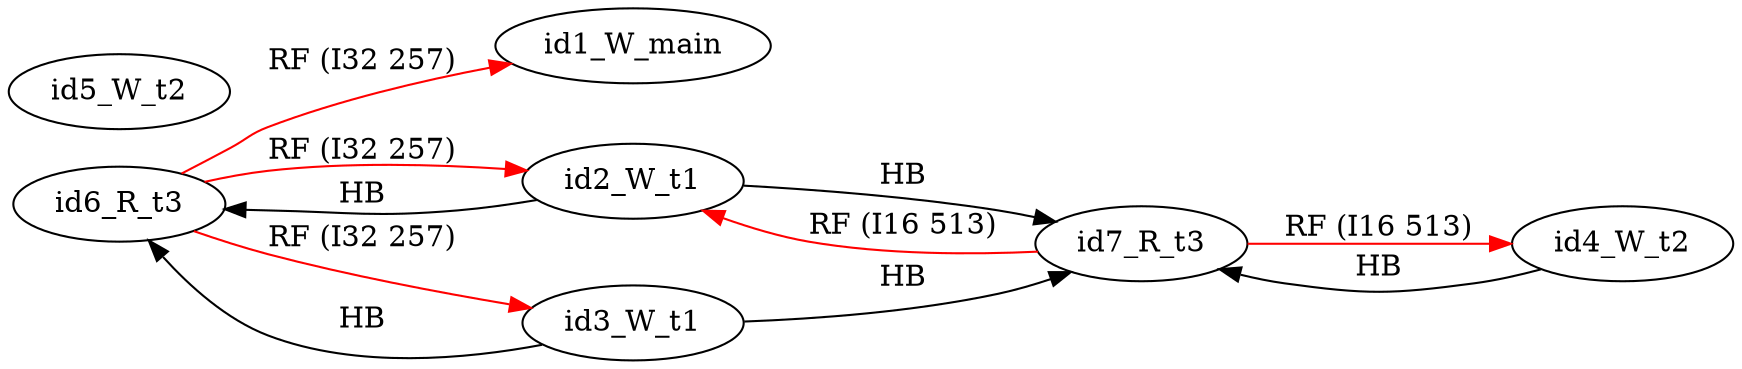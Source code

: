 digraph memory_model {
rankdir=LR;
splines=true; esep=0.5;
id6_R_t3 -> id1_W_main [label = "RF (I32 257)", color="red"];
id6_R_t3 -> id2_W_t1 [label = "RF (I32 257)", color="red"];
id6_R_t3 -> id3_W_t1 [label = "RF (I32 257)", color="red"];
id7_R_t3 -> id2_W_t1 [label = "RF (I16 513)", color="red"];
id7_R_t3 -> id4_W_t2 [label = "RF (I16 513)", color="red"];
id2_W_t1 -> id6_R_t3 [label = "HB", color="black"];
id2_W_t1 -> id7_R_t3 [label = "HB", color="black"];
id3_W_t1 -> id6_R_t3 [label = "HB", color="black"];
id3_W_t1 -> id7_R_t3 [label = "HB", color="black"];
id4_W_t2 -> id7_R_t3 [label = "HB", color="black"];
id1_W_main [pos="5.0,4!"]
id2_W_t1 [pos="0,2!"]
id3_W_t1 [pos="0,0!"]
id4_W_t2 [pos="5,2!"]
id5_W_t2 [pos="5,0!"]
id6_R_t3 [pos="10,2!"]
id7_R_t3 [pos="10,0!"]
}